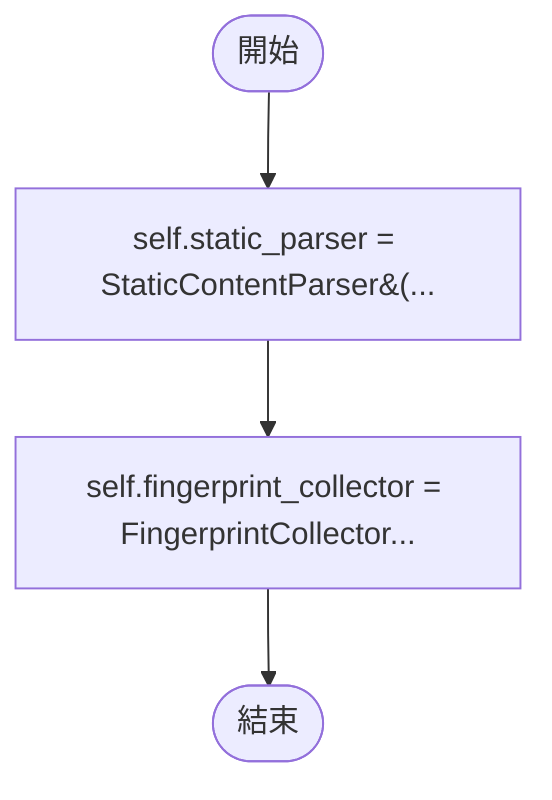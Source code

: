 flowchart TB
    n1([開始])
    n2([結束])
    n3[self.static_parser = StaticContentParser&#40;...]
    n4[self.fingerprint_collector = FingerprintCollector...]
    n1 --> n3
    n3 --> n4
    n4 --> n2